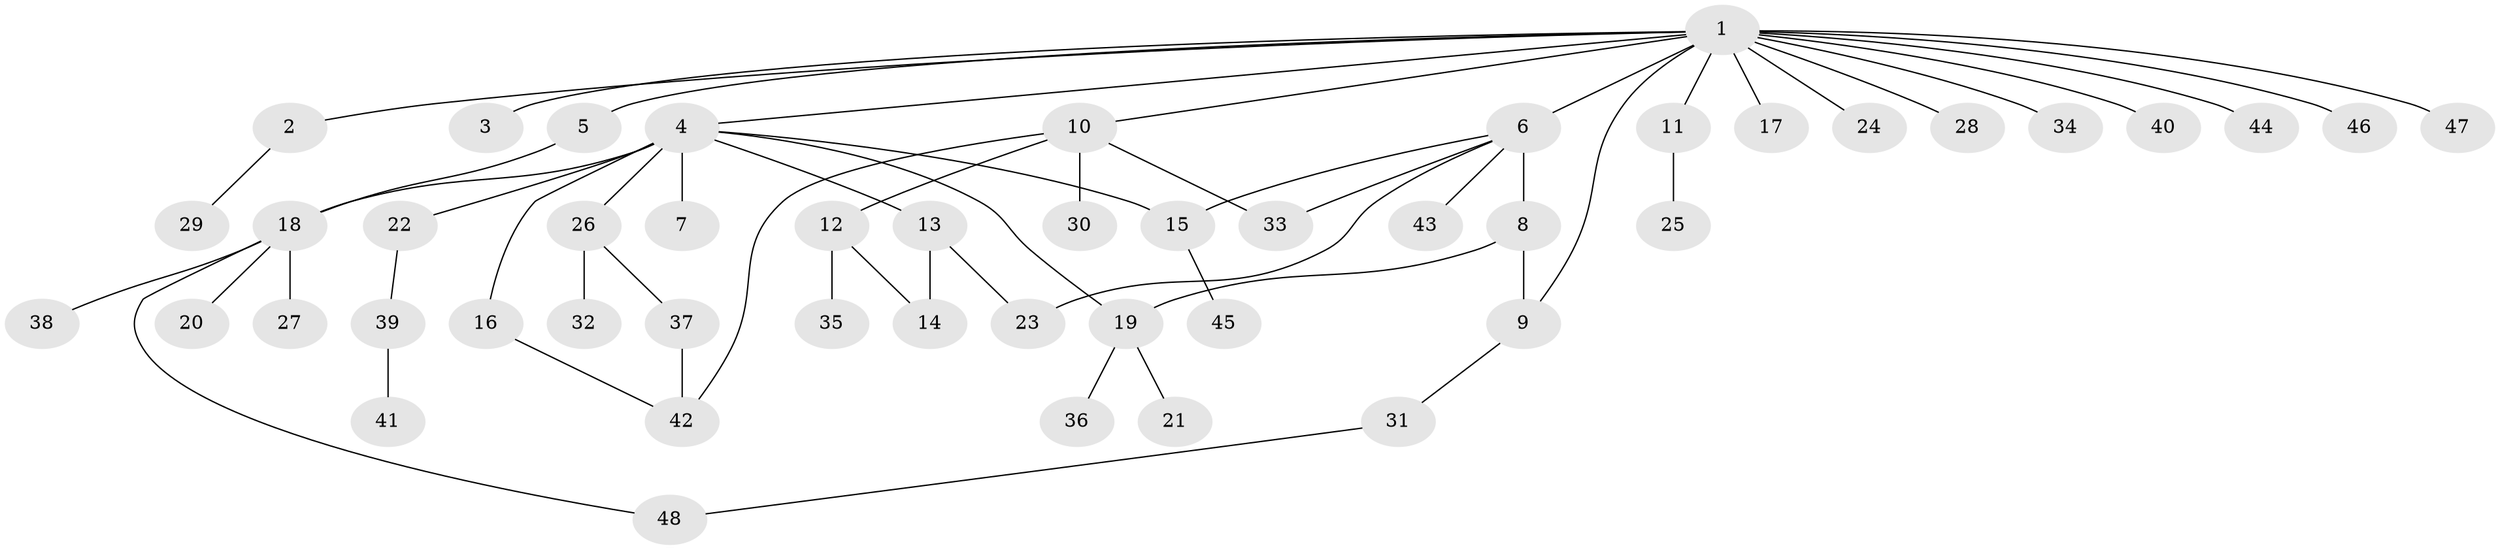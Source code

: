 // original degree distribution, {17: 0.010416666666666666, 3: 0.08333333333333333, 2: 0.1875, 15: 0.010416666666666666, 14: 0.010416666666666666, 1: 0.6041666666666666, 4: 0.03125, 6: 0.010416666666666666, 8: 0.010416666666666666, 7: 0.010416666666666666, 5: 0.03125}
// Generated by graph-tools (version 1.1) at 2025/35/03/09/25 02:35:51]
// undirected, 48 vertices, 57 edges
graph export_dot {
graph [start="1"]
  node [color=gray90,style=filled];
  1;
  2;
  3;
  4;
  5;
  6;
  7;
  8;
  9;
  10;
  11;
  12;
  13;
  14;
  15;
  16;
  17;
  18;
  19;
  20;
  21;
  22;
  23;
  24;
  25;
  26;
  27;
  28;
  29;
  30;
  31;
  32;
  33;
  34;
  35;
  36;
  37;
  38;
  39;
  40;
  41;
  42;
  43;
  44;
  45;
  46;
  47;
  48;
  1 -- 2 [weight=1.0];
  1 -- 3 [weight=1.0];
  1 -- 4 [weight=1.0];
  1 -- 5 [weight=1.0];
  1 -- 6 [weight=1.0];
  1 -- 9 [weight=1.0];
  1 -- 10 [weight=1.0];
  1 -- 11 [weight=1.0];
  1 -- 17 [weight=1.0];
  1 -- 24 [weight=1.0];
  1 -- 28 [weight=1.0];
  1 -- 34 [weight=1.0];
  1 -- 40 [weight=1.0];
  1 -- 44 [weight=1.0];
  1 -- 46 [weight=1.0];
  1 -- 47 [weight=1.0];
  2 -- 29 [weight=1.0];
  4 -- 7 [weight=6.0];
  4 -- 13 [weight=1.0];
  4 -- 15 [weight=1.0];
  4 -- 16 [weight=1.0];
  4 -- 18 [weight=1.0];
  4 -- 19 [weight=1.0];
  4 -- 22 [weight=1.0];
  4 -- 26 [weight=1.0];
  5 -- 18 [weight=1.0];
  6 -- 8 [weight=8.0];
  6 -- 15 [weight=1.0];
  6 -- 23 [weight=1.0];
  6 -- 33 [weight=1.0];
  6 -- 43 [weight=1.0];
  8 -- 9 [weight=1.0];
  8 -- 19 [weight=1.0];
  9 -- 31 [weight=1.0];
  10 -- 12 [weight=1.0];
  10 -- 30 [weight=1.0];
  10 -- 33 [weight=1.0];
  10 -- 42 [weight=1.0];
  11 -- 25 [weight=1.0];
  12 -- 14 [weight=1.0];
  12 -- 35 [weight=1.0];
  13 -- 14 [weight=6.0];
  13 -- 23 [weight=1.0];
  15 -- 45 [weight=1.0];
  16 -- 42 [weight=1.0];
  18 -- 20 [weight=1.0];
  18 -- 27 [weight=1.0];
  18 -- 38 [weight=1.0];
  18 -- 48 [weight=1.0];
  19 -- 21 [weight=1.0];
  19 -- 36 [weight=1.0];
  22 -- 39 [weight=1.0];
  26 -- 32 [weight=2.0];
  26 -- 37 [weight=1.0];
  31 -- 48 [weight=1.0];
  37 -- 42 [weight=2.0];
  39 -- 41 [weight=1.0];
}
